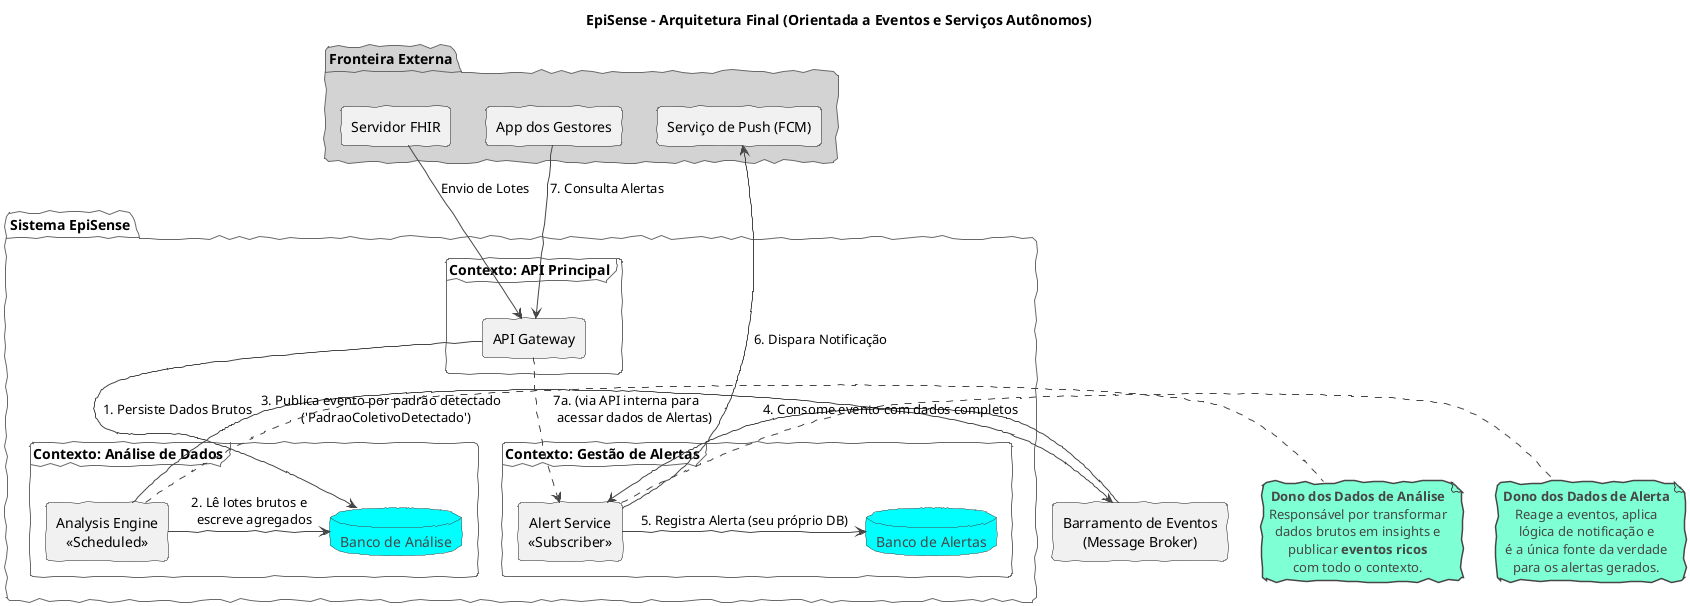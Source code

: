 @startuml final-event-driven-architecture
!theme vibrant
skinparam handwritten true
skinparam backgroundColor White
skinparam componentStyle rectangle
skinparam defaultTextAlignment center
skinparam shadowing false

title EpiSense - Arquitetura Final (Orientada a Eventos e Serviços Autônomos)

package "Fronteira Externa" #LightGray {
  component [Servidor FHIR]
  component [App dos Gestores]
  component [Serviço de Push (FCM)]
}

component "Barramento de Eventos\n(Message Broker)" as EventBus

package "Sistema EpiSense" #White {
    frame "Contexto: API Principal" {
        component "API Gateway" as API
    }

    frame "Contexto: Análise de Dados" {
        component "Analysis Engine\n<<Scheduled>>" as Engine
        database "Banco de Análise" as AnalysisDB
    }

    frame "Contexto: Gestão de Alertas" {
        component "Alert Service\n<<Subscriber>>" as Alerter
        database "Banco de Alertas" as AlertsDB
    }
}

' 1. Ingestão de Dados
[Servidor FHIR] --> API : Envio de Lotes
API --> AnalysisDB : 1. Persiste Dados Brutos

' 2. Processo de Análise (Agendado)
Engine -> AnalysisDB : 2. Lê lotes brutos e\n   escreve agregados

' 3. Publicação de Eventos Ricos
Engine -> EventBus : 3. Publica evento por padrão detectado\n   ('PadraoColetivoDetectado')

' 4. Geração de Alertas (Reativo)
EventBus --> Alerter : 4. Consome evento com dados completos
Alerter -> AlertsDB : 5. Registra Alerta (seu próprio DB)
Alerter --> [Serviço de Push (FCM)] : 6. Dispara Notificação

' 5. Consulta de Dados
[App dos Gestores] --> API : 7. Consulta Alertas
API ..> Alerter : 7a. (via API interna para\n     acessar dados de Alertas)


note right of Engine
    **Dono dos Dados de Análise**
    Responsável por transformar
    dados brutos em insights e
    publicar **eventos ricos**
    com todo o contexto.
end note

note right of Alerter
    **Dono dos Dados de Alerta**
    Reage a eventos, aplica
    lógica de notificação e
    é a única fonte da verdade
    para os alertas gerados.
end note

@enduml